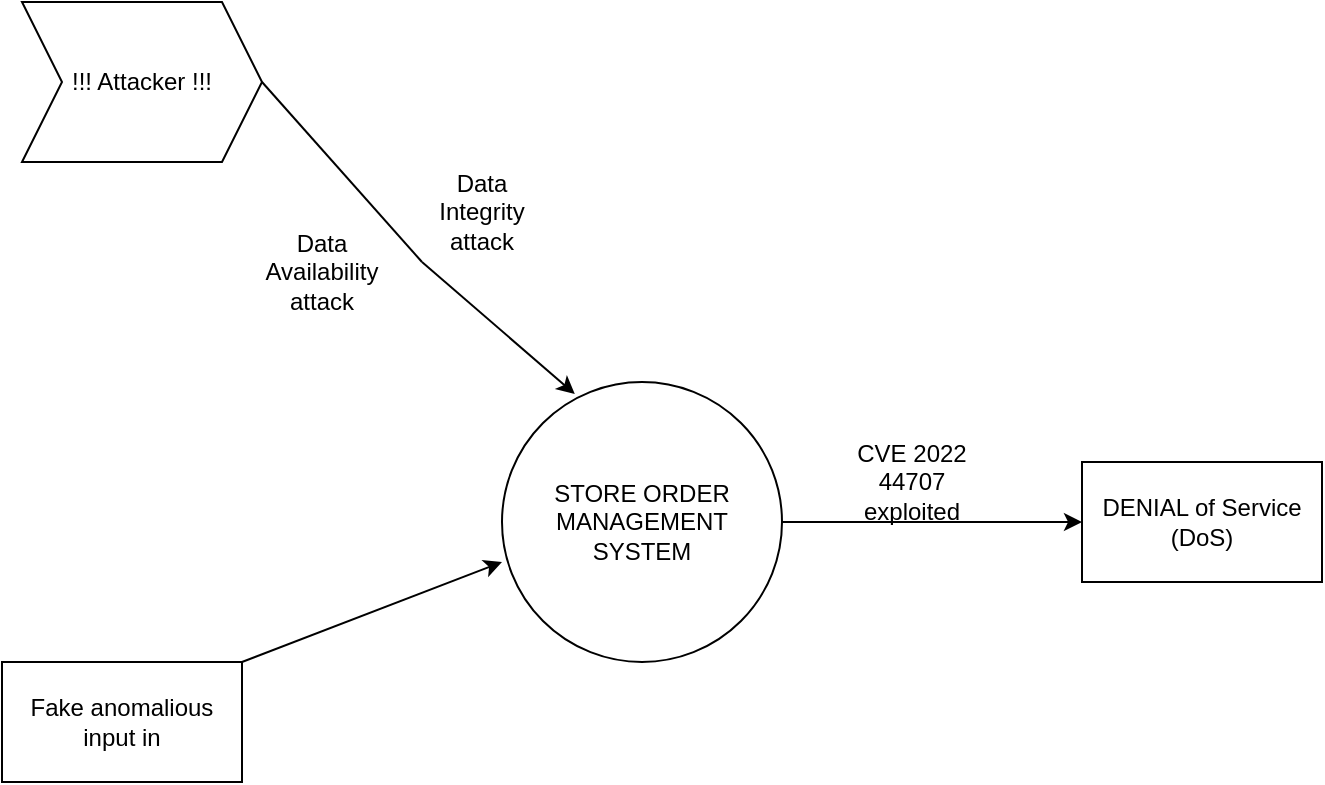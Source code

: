 <mxfile version="18.0.2" type="github">
  <diagram id="xF6VCuB017G7wXj6120A" name="Page-1">
    <mxGraphModel dx="1209" dy="674" grid="1" gridSize="10" guides="1" tooltips="1" connect="1" arrows="1" fold="1" page="1" pageScale="1" pageWidth="850" pageHeight="1100" math="0" shadow="0">
      <root>
        <mxCell id="0" />
        <mxCell id="1" parent="0" />
        <mxCell id="vPkMWkJ3F8Gbizu4Jnf3-1" value="STORE ORDER MANAGEMENT SYSTEM" style="ellipse;whiteSpace=wrap;html=1;aspect=fixed;" vertex="1" parent="1">
          <mxGeometry x="340" y="240" width="140" height="140" as="geometry" />
        </mxCell>
        <mxCell id="vPkMWkJ3F8Gbizu4Jnf3-2" value="!!! Attacker !!!" style="shape=step;perimeter=stepPerimeter;whiteSpace=wrap;html=1;fixedSize=1;" vertex="1" parent="1">
          <mxGeometry x="100" y="50" width="120" height="80" as="geometry" />
        </mxCell>
        <mxCell id="vPkMWkJ3F8Gbizu4Jnf3-3" value="" style="endArrow=classic;html=1;rounded=0;exitX=1;exitY=0.5;exitDx=0;exitDy=0;entryX=0.26;entryY=0.043;entryDx=0;entryDy=0;entryPerimeter=0;startArrow=none;" edge="1" parent="1" target="vPkMWkJ3F8Gbizu4Jnf3-1">
          <mxGeometry width="50" height="50" relative="1" as="geometry">
            <mxPoint x="300" y="180" as="sourcePoint" />
            <mxPoint x="270" y="90" as="targetPoint" />
          </mxGeometry>
        </mxCell>
        <mxCell id="vPkMWkJ3F8Gbizu4Jnf3-5" value="" style="endArrow=none;html=1;rounded=0;exitX=1;exitY=0.5;exitDx=0;exitDy=0;" edge="1" parent="1" source="vPkMWkJ3F8Gbizu4Jnf3-2">
          <mxGeometry width="50" height="50" relative="1" as="geometry">
            <mxPoint x="220" y="90" as="sourcePoint" />
            <mxPoint x="300" y="180" as="targetPoint" />
            <Array as="points">
              <mxPoint x="300" y="180" />
            </Array>
          </mxGeometry>
        </mxCell>
        <mxCell id="vPkMWkJ3F8Gbizu4Jnf3-6" value="Data Integrity attack" style="text;html=1;strokeColor=none;fillColor=none;align=center;verticalAlign=middle;whiteSpace=wrap;rounded=0;" vertex="1" parent="1">
          <mxGeometry x="300" y="140" width="60" height="30" as="geometry" />
        </mxCell>
        <mxCell id="vPkMWkJ3F8Gbizu4Jnf3-7" value="Fake anomalious input in" style="rounded=0;whiteSpace=wrap;html=1;" vertex="1" parent="1">
          <mxGeometry x="90" y="380" width="120" height="60" as="geometry" />
        </mxCell>
        <mxCell id="vPkMWkJ3F8Gbizu4Jnf3-9" value="" style="endArrow=classic;html=1;rounded=0;exitX=1;exitY=0;exitDx=0;exitDy=0;" edge="1" parent="1" source="vPkMWkJ3F8Gbizu4Jnf3-7">
          <mxGeometry width="50" height="50" relative="1" as="geometry">
            <mxPoint x="400" y="340" as="sourcePoint" />
            <mxPoint x="340" y="330" as="targetPoint" />
          </mxGeometry>
        </mxCell>
        <mxCell id="vPkMWkJ3F8Gbizu4Jnf3-10" value="DENIAL of Service (DoS)" style="rounded=0;whiteSpace=wrap;html=1;" vertex="1" parent="1">
          <mxGeometry x="630" y="280" width="120" height="60" as="geometry" />
        </mxCell>
        <mxCell id="vPkMWkJ3F8Gbizu4Jnf3-11" value="" style="endArrow=classic;html=1;rounded=0;entryX=0;entryY=0.5;entryDx=0;entryDy=0;" edge="1" parent="1" source="vPkMWkJ3F8Gbizu4Jnf3-1" target="vPkMWkJ3F8Gbizu4Jnf3-10">
          <mxGeometry width="50" height="50" relative="1" as="geometry">
            <mxPoint x="480" y="360" as="sourcePoint" />
            <mxPoint x="550.711" y="310" as="targetPoint" />
          </mxGeometry>
        </mxCell>
        <mxCell id="vPkMWkJ3F8Gbizu4Jnf3-12" value="CVE 2022 44707 exploited" style="text;html=1;strokeColor=none;fillColor=none;align=center;verticalAlign=middle;whiteSpace=wrap;rounded=0;" vertex="1" parent="1">
          <mxGeometry x="510" y="260" width="70" height="60" as="geometry" />
        </mxCell>
        <mxCell id="vPkMWkJ3F8Gbizu4Jnf3-13" value="Data Availability attack" style="text;html=1;strokeColor=none;fillColor=none;align=center;verticalAlign=middle;whiteSpace=wrap;rounded=0;" vertex="1" parent="1">
          <mxGeometry x="220" y="160" width="60" height="50" as="geometry" />
        </mxCell>
      </root>
    </mxGraphModel>
  </diagram>
</mxfile>
